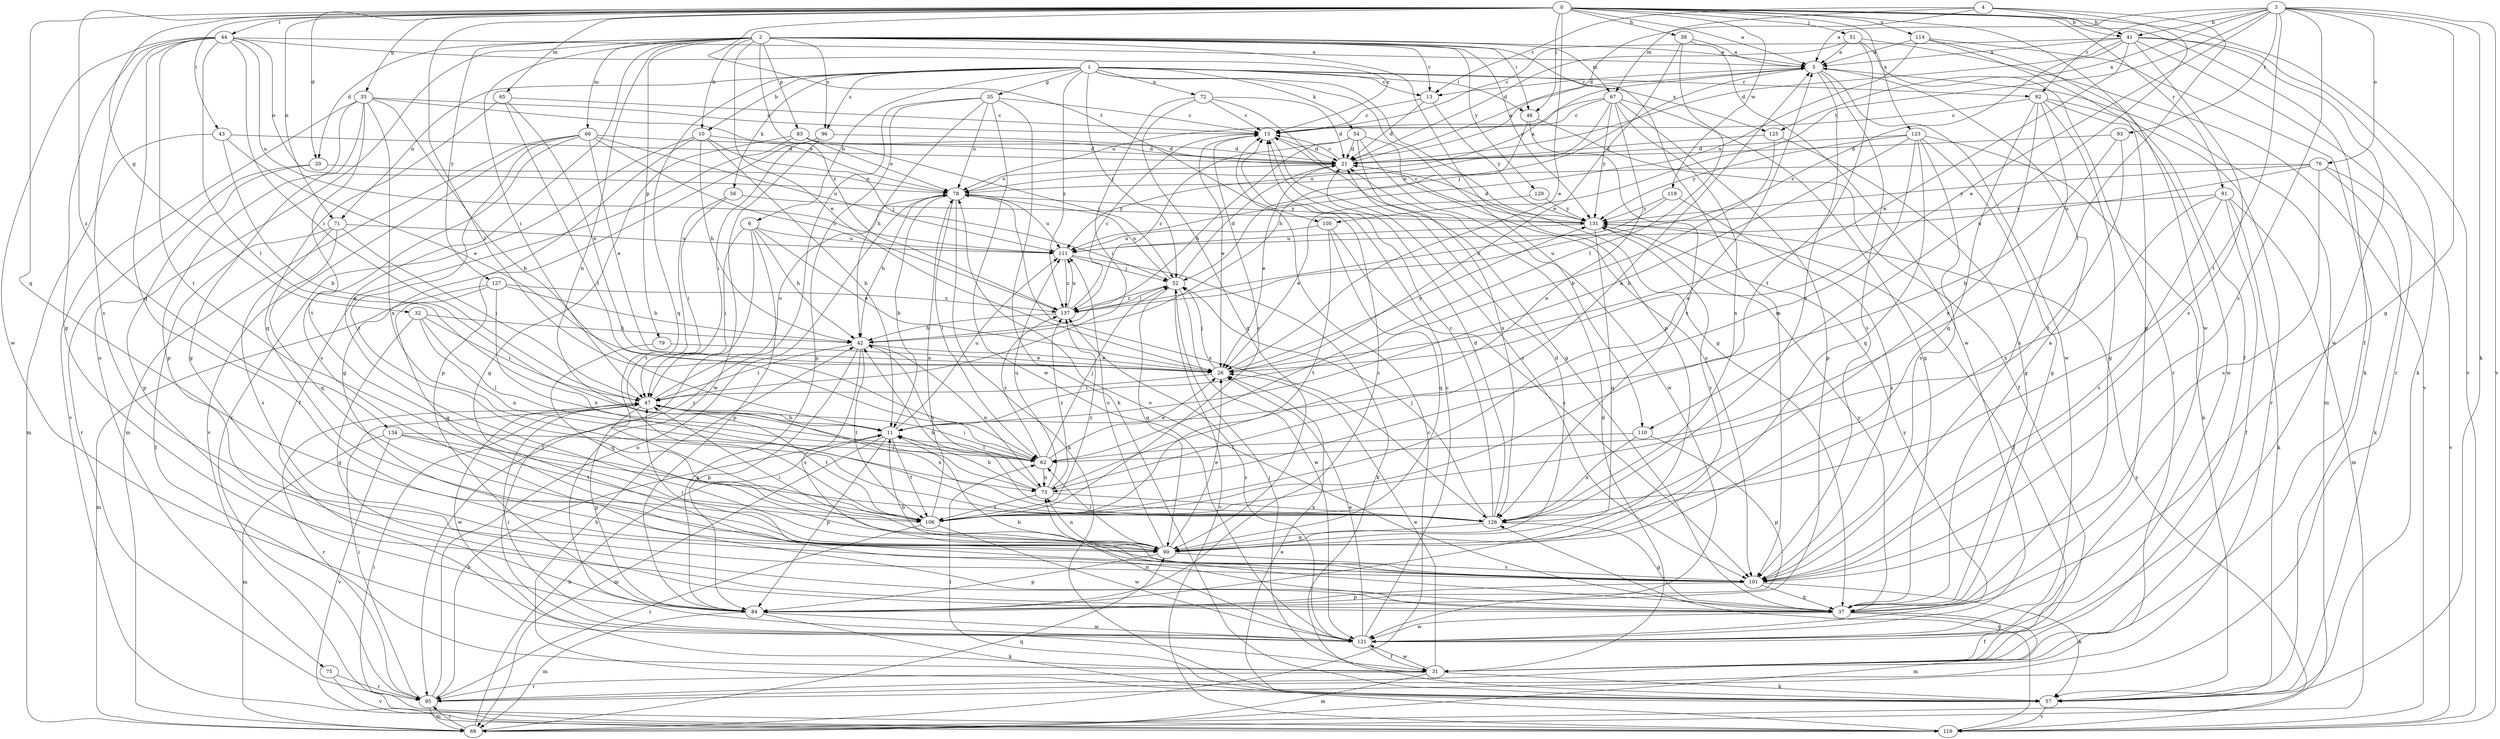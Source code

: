 strict digraph  {
0;
1;
2;
3;
4;
5;
6;
10;
11;
13;
15;
20;
21;
26;
31;
32;
33;
35;
37;
38;
41;
42;
43;
44;
46;
47;
51;
52;
54;
56;
57;
62;
65;
66;
67;
68;
71;
72;
73;
75;
76;
78;
79;
83;
84;
90;
91;
92;
93;
95;
96;
101;
105;
106;
110;
111;
114;
116;
119;
121;
123;
125;
126;
127;
129;
131;
134;
137;
0 -> 5  [label=a];
0 -> 20  [label=d];
0 -> 26  [label=e];
0 -> 31  [label=f];
0 -> 32  [label=g];
0 -> 33  [label=g];
0 -> 38  [label=h];
0 -> 41  [label=h];
0 -> 43  [label=i];
0 -> 44  [label=i];
0 -> 46  [label=i];
0 -> 51  [label=j];
0 -> 62  [label=l];
0 -> 65  [label=m];
0 -> 71  [label=n];
0 -> 90  [label=q];
0 -> 91  [label=r];
0 -> 105  [label=t];
0 -> 114  [label=v];
0 -> 116  [label=v];
0 -> 119  [label=w];
0 -> 121  [label=w];
0 -> 123  [label=x];
0 -> 134  [label=z];
1 -> 6  [label=b];
1 -> 10  [label=b];
1 -> 13  [label=c];
1 -> 35  [label=g];
1 -> 37  [label=g];
1 -> 46  [label=i];
1 -> 52  [label=j];
1 -> 54  [label=k];
1 -> 56  [label=k];
1 -> 71  [label=n];
1 -> 72  [label=n];
1 -> 90  [label=q];
1 -> 92  [label=r];
1 -> 96  [label=s];
1 -> 110  [label=u];
1 -> 125  [label=x];
1 -> 137  [label=z];
2 -> 5  [label=a];
2 -> 10  [label=b];
2 -> 13  [label=c];
2 -> 20  [label=d];
2 -> 26  [label=e];
2 -> 46  [label=i];
2 -> 47  [label=i];
2 -> 66  [label=m];
2 -> 67  [label=m];
2 -> 73  [label=n];
2 -> 75  [label=o];
2 -> 79  [label=p];
2 -> 83  [label=p];
2 -> 84  [label=p];
2 -> 90  [label=q];
2 -> 96  [label=s];
2 -> 101  [label=s];
2 -> 127  [label=y];
2 -> 129  [label=y];
2 -> 131  [label=y];
2 -> 137  [label=z];
3 -> 5  [label=a];
3 -> 26  [label=e];
3 -> 37  [label=g];
3 -> 41  [label=h];
3 -> 57  [label=k];
3 -> 76  [label=o];
3 -> 92  [label=r];
3 -> 93  [label=r];
3 -> 101  [label=s];
3 -> 105  [label=t];
3 -> 106  [label=t];
3 -> 116  [label=v];
3 -> 125  [label=x];
4 -> 13  [label=c];
4 -> 21  [label=d];
4 -> 41  [label=h];
4 -> 62  [label=l];
4 -> 67  [label=m];
4 -> 110  [label=u];
5 -> 13  [label=c];
5 -> 52  [label=j];
5 -> 68  [label=m];
5 -> 101  [label=s];
5 -> 121  [label=w];
5 -> 126  [label=x];
6 -> 26  [label=e];
6 -> 31  [label=f];
6 -> 42  [label=h];
6 -> 47  [label=i];
6 -> 84  [label=p];
6 -> 111  [label=u];
10 -> 11  [label=b];
10 -> 21  [label=d];
10 -> 37  [label=g];
10 -> 42  [label=h];
10 -> 52  [label=j];
10 -> 95  [label=r];
11 -> 62  [label=l];
11 -> 68  [label=m];
11 -> 84  [label=p];
11 -> 106  [label=t];
11 -> 111  [label=u];
13 -> 15  [label=c];
13 -> 21  [label=d];
13 -> 131  [label=y];
15 -> 21  [label=d];
15 -> 26  [label=e];
15 -> 101  [label=s];
20 -> 78  [label=o];
20 -> 84  [label=p];
20 -> 95  [label=r];
21 -> 5  [label=a];
21 -> 15  [label=c];
21 -> 26  [label=e];
21 -> 78  [label=o];
26 -> 47  [label=i];
26 -> 52  [label=j];
26 -> 131  [label=y];
31 -> 21  [label=d];
31 -> 26  [label=e];
31 -> 52  [label=j];
31 -> 57  [label=k];
31 -> 68  [label=m];
31 -> 95  [label=r];
31 -> 121  [label=w];
32 -> 37  [label=g];
32 -> 42  [label=h];
32 -> 47  [label=i];
32 -> 62  [label=l];
32 -> 73  [label=n];
33 -> 11  [label=b];
33 -> 15  [label=c];
33 -> 37  [label=g];
33 -> 78  [label=o];
33 -> 84  [label=p];
33 -> 106  [label=t];
33 -> 116  [label=v];
33 -> 126  [label=x];
35 -> 15  [label=c];
35 -> 42  [label=h];
35 -> 57  [label=k];
35 -> 78  [label=o];
35 -> 84  [label=p];
35 -> 95  [label=r];
35 -> 121  [label=w];
37 -> 5  [label=a];
37 -> 11  [label=b];
37 -> 31  [label=f];
37 -> 68  [label=m];
37 -> 78  [label=o];
37 -> 121  [label=w];
37 -> 131  [label=y];
38 -> 5  [label=a];
38 -> 26  [label=e];
38 -> 62  [label=l];
38 -> 121  [label=w];
41 -> 5  [label=a];
41 -> 15  [label=c];
41 -> 21  [label=d];
41 -> 26  [label=e];
41 -> 57  [label=k];
41 -> 95  [label=r];
41 -> 101  [label=s];
41 -> 121  [label=w];
41 -> 137  [label=z];
42 -> 26  [label=e];
42 -> 47  [label=i];
42 -> 73  [label=n];
42 -> 84  [label=p];
42 -> 101  [label=s];
42 -> 106  [label=t];
43 -> 11  [label=b];
43 -> 21  [label=d];
43 -> 26  [label=e];
43 -> 68  [label=m];
44 -> 5  [label=a];
44 -> 15  [label=c];
44 -> 37  [label=g];
44 -> 47  [label=i];
44 -> 62  [label=l];
44 -> 78  [label=o];
44 -> 90  [label=q];
44 -> 101  [label=s];
44 -> 106  [label=t];
44 -> 111  [label=u];
44 -> 121  [label=w];
46 -> 31  [label=f];
46 -> 42  [label=h];
46 -> 126  [label=x];
47 -> 11  [label=b];
47 -> 78  [label=o];
47 -> 84  [label=p];
47 -> 95  [label=r];
47 -> 106  [label=t];
47 -> 121  [label=w];
47 -> 126  [label=x];
51 -> 5  [label=a];
51 -> 21  [label=d];
51 -> 95  [label=r];
51 -> 106  [label=t];
51 -> 116  [label=v];
52 -> 21  [label=d];
52 -> 78  [label=o];
52 -> 90  [label=q];
52 -> 116  [label=v];
52 -> 121  [label=w];
52 -> 137  [label=z];
54 -> 21  [label=d];
54 -> 42  [label=h];
54 -> 101  [label=s];
54 -> 121  [label=w];
54 -> 126  [label=x];
54 -> 137  [label=z];
56 -> 47  [label=i];
56 -> 106  [label=t];
56 -> 131  [label=y];
57 -> 42  [label=h];
57 -> 62  [label=l];
57 -> 116  [label=v];
62 -> 26  [label=e];
62 -> 47  [label=i];
62 -> 52  [label=j];
62 -> 73  [label=n];
62 -> 137  [label=z];
65 -> 15  [label=c];
65 -> 26  [label=e];
65 -> 62  [label=l];
65 -> 90  [label=q];
66 -> 21  [label=d];
66 -> 26  [label=e];
66 -> 68  [label=m];
66 -> 101  [label=s];
66 -> 106  [label=t];
66 -> 111  [label=u];
66 -> 116  [label=v];
66 -> 137  [label=z];
67 -> 15  [label=c];
67 -> 37  [label=g];
67 -> 73  [label=n];
67 -> 78  [label=o];
67 -> 84  [label=p];
67 -> 111  [label=u];
67 -> 126  [label=x];
67 -> 131  [label=y];
68 -> 11  [label=b];
68 -> 15  [label=c];
68 -> 90  [label=q];
68 -> 95  [label=r];
71 -> 31  [label=f];
71 -> 47  [label=i];
71 -> 90  [label=q];
71 -> 101  [label=s];
71 -> 111  [label=u];
72 -> 15  [label=c];
72 -> 21  [label=d];
72 -> 37  [label=g];
72 -> 47  [label=i];
72 -> 90  [label=q];
73 -> 5  [label=a];
73 -> 11  [label=b];
73 -> 42  [label=h];
73 -> 106  [label=t];
73 -> 111  [label=u];
73 -> 126  [label=x];
73 -> 137  [label=z];
75 -> 95  [label=r];
75 -> 116  [label=v];
76 -> 57  [label=k];
76 -> 78  [label=o];
76 -> 101  [label=s];
76 -> 111  [label=u];
76 -> 116  [label=v];
76 -> 131  [label=y];
78 -> 5  [label=a];
78 -> 11  [label=b];
78 -> 42  [label=h];
78 -> 57  [label=k];
78 -> 62  [label=l];
78 -> 111  [label=u];
78 -> 126  [label=x];
78 -> 131  [label=y];
79 -> 26  [label=e];
79 -> 90  [label=q];
83 -> 21  [label=d];
83 -> 31  [label=f];
83 -> 37  [label=g];
83 -> 52  [label=j];
83 -> 78  [label=o];
84 -> 15  [label=c];
84 -> 57  [label=k];
84 -> 68  [label=m];
84 -> 121  [label=w];
90 -> 21  [label=d];
90 -> 26  [label=e];
90 -> 47  [label=i];
90 -> 62  [label=l];
90 -> 73  [label=n];
90 -> 84  [label=p];
90 -> 101  [label=s];
90 -> 111  [label=u];
90 -> 131  [label=y];
91 -> 31  [label=f];
91 -> 57  [label=k];
91 -> 68  [label=m];
91 -> 101  [label=s];
91 -> 126  [label=x];
91 -> 131  [label=y];
92 -> 15  [label=c];
92 -> 37  [label=g];
92 -> 90  [label=q];
92 -> 95  [label=r];
92 -> 101  [label=s];
92 -> 121  [label=w];
92 -> 126  [label=x];
93 -> 11  [label=b];
93 -> 21  [label=d];
93 -> 106  [label=t];
95 -> 11  [label=b];
95 -> 47  [label=i];
95 -> 68  [label=m];
95 -> 78  [label=o];
96 -> 21  [label=d];
96 -> 47  [label=i];
96 -> 84  [label=p];
96 -> 121  [label=w];
101 -> 11  [label=b];
101 -> 37  [label=g];
101 -> 47  [label=i];
101 -> 57  [label=k];
101 -> 84  [label=p];
105 -> 90  [label=q];
105 -> 101  [label=s];
105 -> 106  [label=t];
105 -> 111  [label=u];
106 -> 5  [label=a];
106 -> 15  [label=c];
106 -> 78  [label=o];
106 -> 95  [label=r];
106 -> 121  [label=w];
106 -> 137  [label=z];
110 -> 62  [label=l];
110 -> 84  [label=p];
110 -> 126  [label=x];
111 -> 52  [label=j];
111 -> 57  [label=k];
111 -> 137  [label=z];
114 -> 5  [label=a];
114 -> 31  [label=f];
114 -> 37  [label=g];
114 -> 57  [label=k];
114 -> 111  [label=u];
116 -> 26  [label=e];
116 -> 47  [label=i];
116 -> 126  [label=x];
116 -> 131  [label=y];
119 -> 101  [label=s];
119 -> 131  [label=y];
119 -> 137  [label=z];
121 -> 15  [label=c];
121 -> 26  [label=e];
121 -> 31  [label=f];
121 -> 47  [label=i];
121 -> 73  [label=n];
121 -> 131  [label=y];
121 -> 137  [label=z];
123 -> 11  [label=b];
123 -> 21  [label=d];
123 -> 37  [label=g];
123 -> 57  [label=k];
123 -> 73  [label=n];
123 -> 90  [label=q];
123 -> 101  [label=s];
123 -> 131  [label=y];
125 -> 11  [label=b];
125 -> 21  [label=d];
125 -> 37  [label=g];
126 -> 15  [label=c];
126 -> 21  [label=d];
126 -> 37  [label=g];
126 -> 42  [label=h];
126 -> 52  [label=j];
126 -> 90  [label=q];
127 -> 42  [label=h];
127 -> 68  [label=m];
127 -> 90  [label=q];
127 -> 126  [label=x];
127 -> 137  [label=z];
129 -> 26  [label=e];
129 -> 131  [label=y];
131 -> 15  [label=c];
131 -> 21  [label=d];
131 -> 31  [label=f];
131 -> 90  [label=q];
131 -> 111  [label=u];
134 -> 62  [label=l];
134 -> 68  [label=m];
134 -> 106  [label=t];
134 -> 116  [label=v];
134 -> 126  [label=x];
137 -> 15  [label=c];
137 -> 42  [label=h];
137 -> 52  [label=j];
137 -> 111  [label=u];
}
